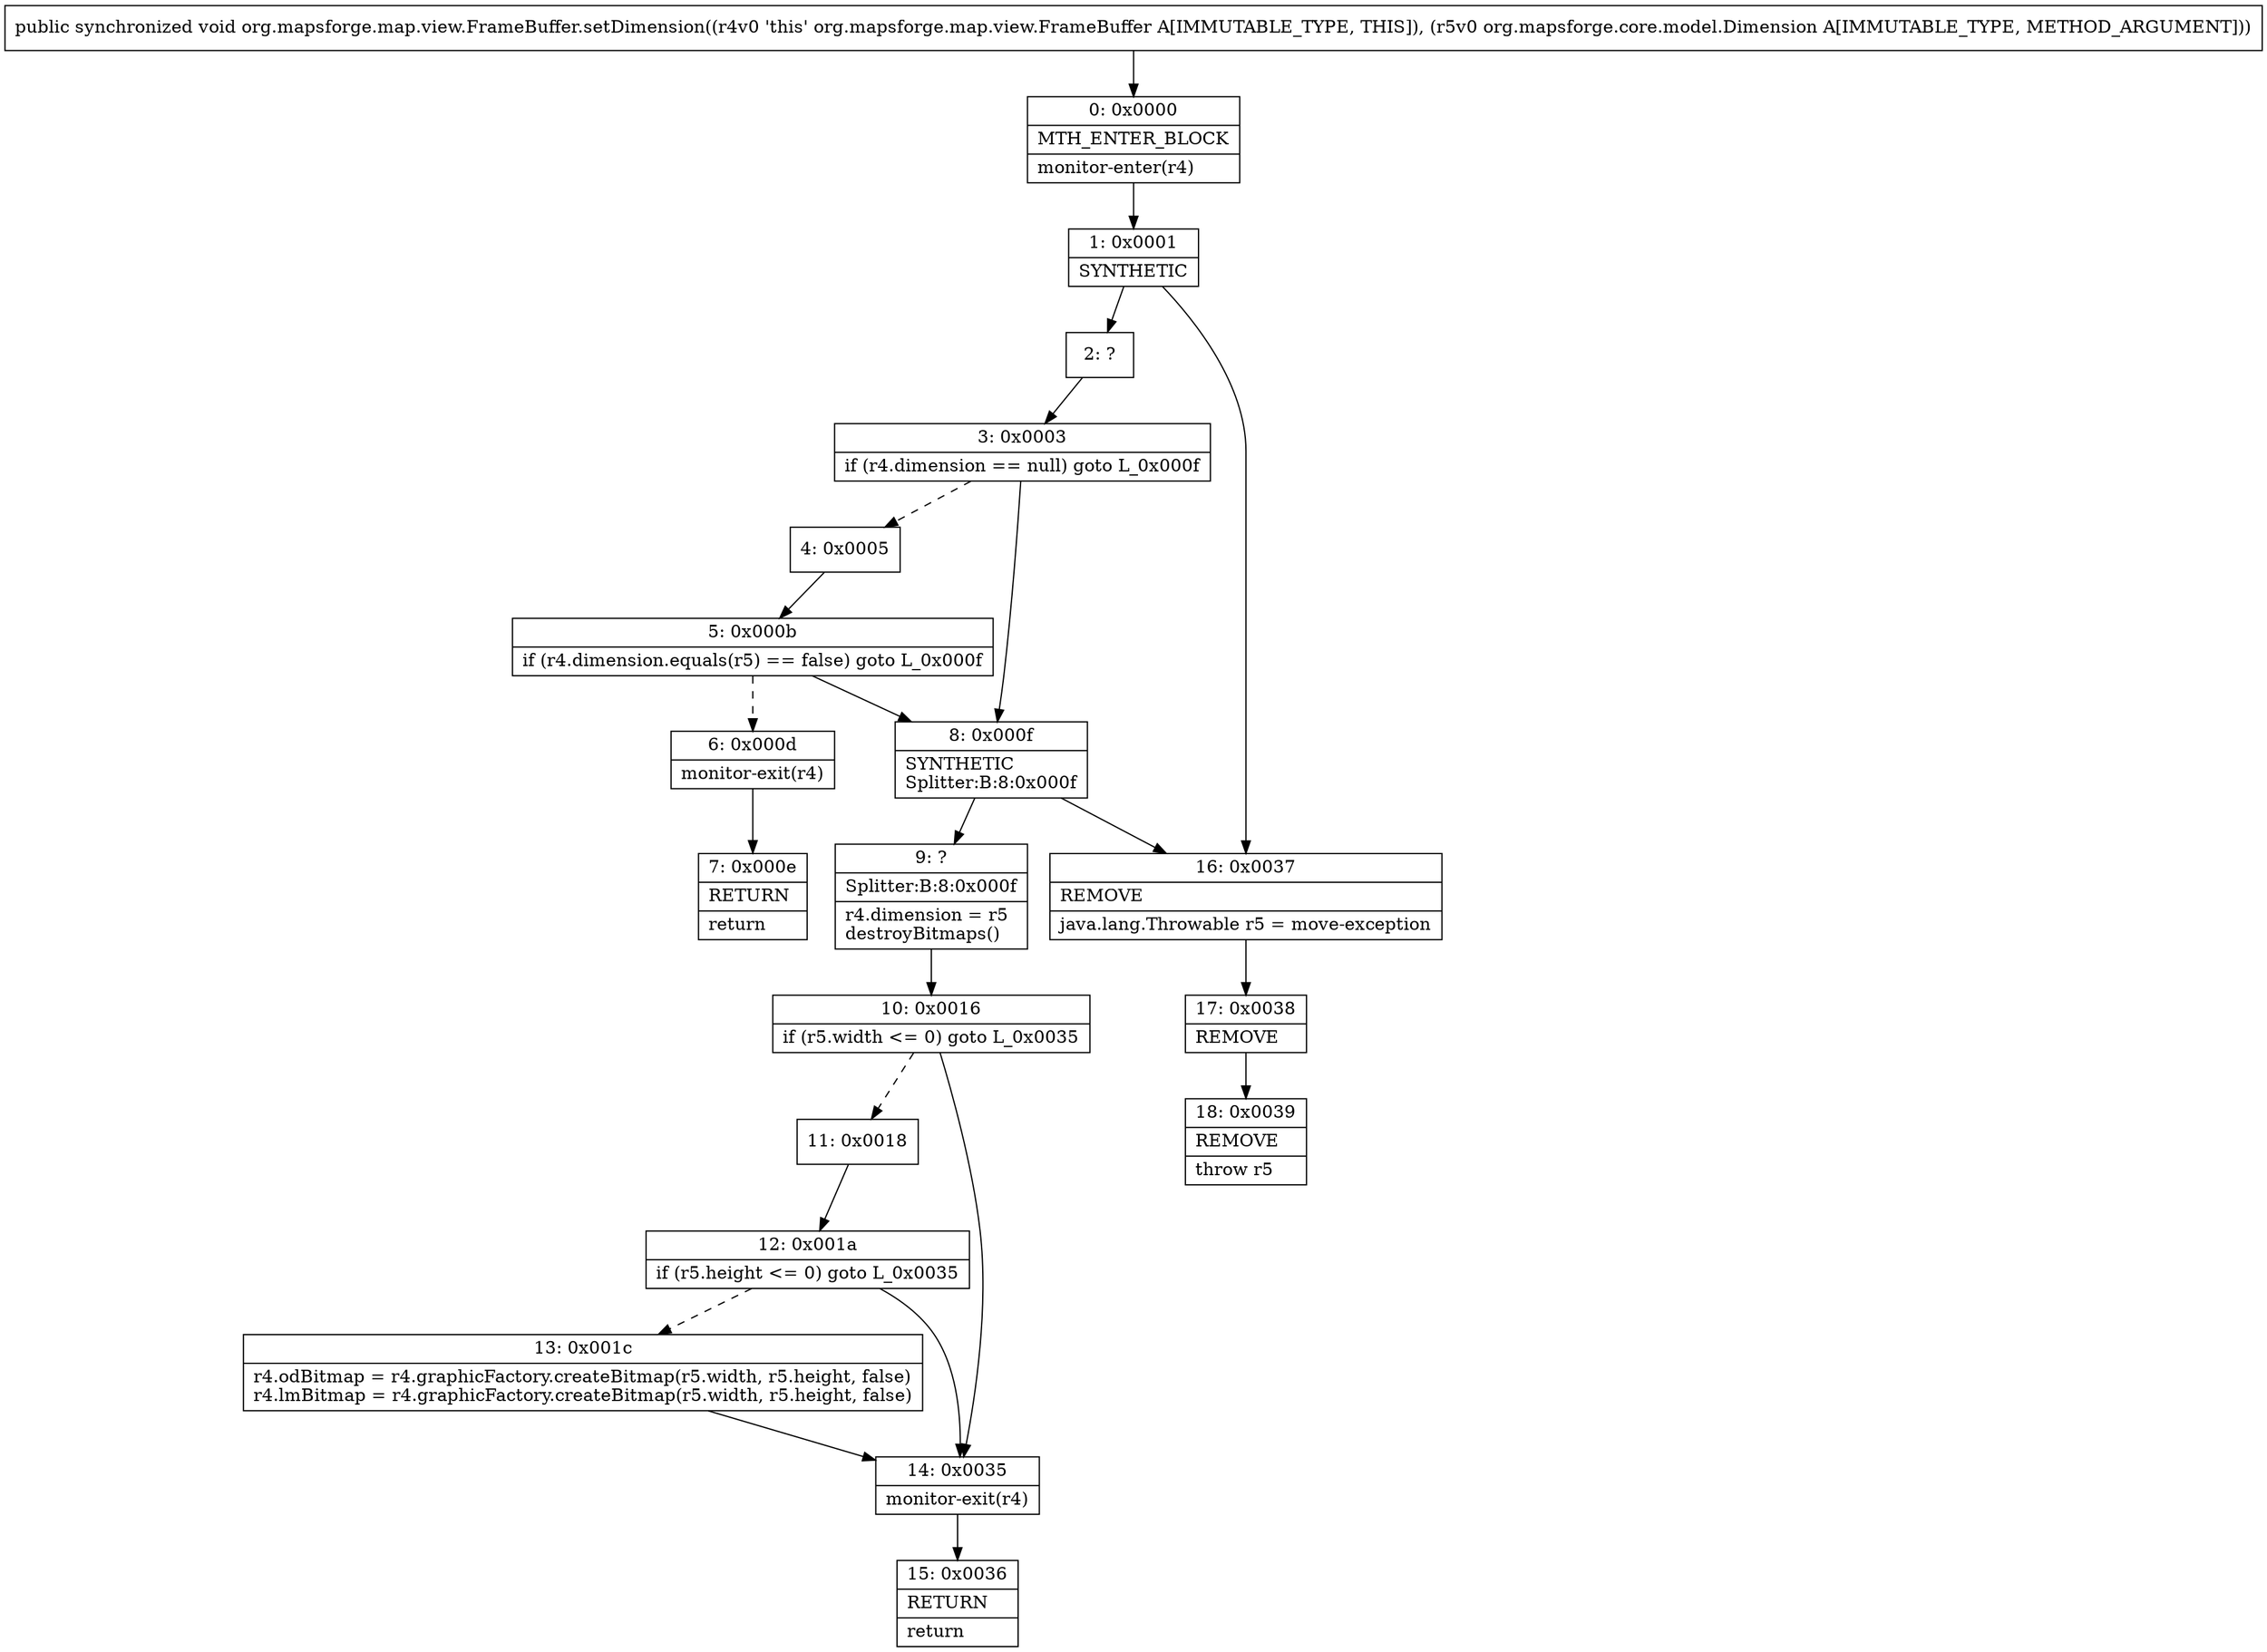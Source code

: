 digraph "CFG fororg.mapsforge.map.view.FrameBuffer.setDimension(Lorg\/mapsforge\/core\/model\/Dimension;)V" {
Node_0 [shape=record,label="{0\:\ 0x0000|MTH_ENTER_BLOCK\l|monitor\-enter(r4)\l}"];
Node_1 [shape=record,label="{1\:\ 0x0001|SYNTHETIC\l}"];
Node_2 [shape=record,label="{2\:\ ?}"];
Node_3 [shape=record,label="{3\:\ 0x0003|if (r4.dimension == null) goto L_0x000f\l}"];
Node_4 [shape=record,label="{4\:\ 0x0005}"];
Node_5 [shape=record,label="{5\:\ 0x000b|if (r4.dimension.equals(r5) == false) goto L_0x000f\l}"];
Node_6 [shape=record,label="{6\:\ 0x000d|monitor\-exit(r4)\l}"];
Node_7 [shape=record,label="{7\:\ 0x000e|RETURN\l|return\l}"];
Node_8 [shape=record,label="{8\:\ 0x000f|SYNTHETIC\lSplitter:B:8:0x000f\l}"];
Node_9 [shape=record,label="{9\:\ ?|Splitter:B:8:0x000f\l|r4.dimension = r5\ldestroyBitmaps()\l}"];
Node_10 [shape=record,label="{10\:\ 0x0016|if (r5.width \<= 0) goto L_0x0035\l}"];
Node_11 [shape=record,label="{11\:\ 0x0018}"];
Node_12 [shape=record,label="{12\:\ 0x001a|if (r5.height \<= 0) goto L_0x0035\l}"];
Node_13 [shape=record,label="{13\:\ 0x001c|r4.odBitmap = r4.graphicFactory.createBitmap(r5.width, r5.height, false)\lr4.lmBitmap = r4.graphicFactory.createBitmap(r5.width, r5.height, false)\l}"];
Node_14 [shape=record,label="{14\:\ 0x0035|monitor\-exit(r4)\l}"];
Node_15 [shape=record,label="{15\:\ 0x0036|RETURN\l|return\l}"];
Node_16 [shape=record,label="{16\:\ 0x0037|REMOVE\l|java.lang.Throwable r5 = move\-exception\l}"];
Node_17 [shape=record,label="{17\:\ 0x0038|REMOVE\l}"];
Node_18 [shape=record,label="{18\:\ 0x0039|REMOVE\l|throw r5\l}"];
MethodNode[shape=record,label="{public synchronized void org.mapsforge.map.view.FrameBuffer.setDimension((r4v0 'this' org.mapsforge.map.view.FrameBuffer A[IMMUTABLE_TYPE, THIS]), (r5v0 org.mapsforge.core.model.Dimension A[IMMUTABLE_TYPE, METHOD_ARGUMENT])) }"];
MethodNode -> Node_0;
Node_0 -> Node_1;
Node_1 -> Node_2;
Node_1 -> Node_16;
Node_2 -> Node_3;
Node_3 -> Node_4[style=dashed];
Node_3 -> Node_8;
Node_4 -> Node_5;
Node_5 -> Node_6[style=dashed];
Node_5 -> Node_8;
Node_6 -> Node_7;
Node_8 -> Node_9;
Node_8 -> Node_16;
Node_9 -> Node_10;
Node_10 -> Node_11[style=dashed];
Node_10 -> Node_14;
Node_11 -> Node_12;
Node_12 -> Node_13[style=dashed];
Node_12 -> Node_14;
Node_13 -> Node_14;
Node_14 -> Node_15;
Node_16 -> Node_17;
Node_17 -> Node_18;
}

